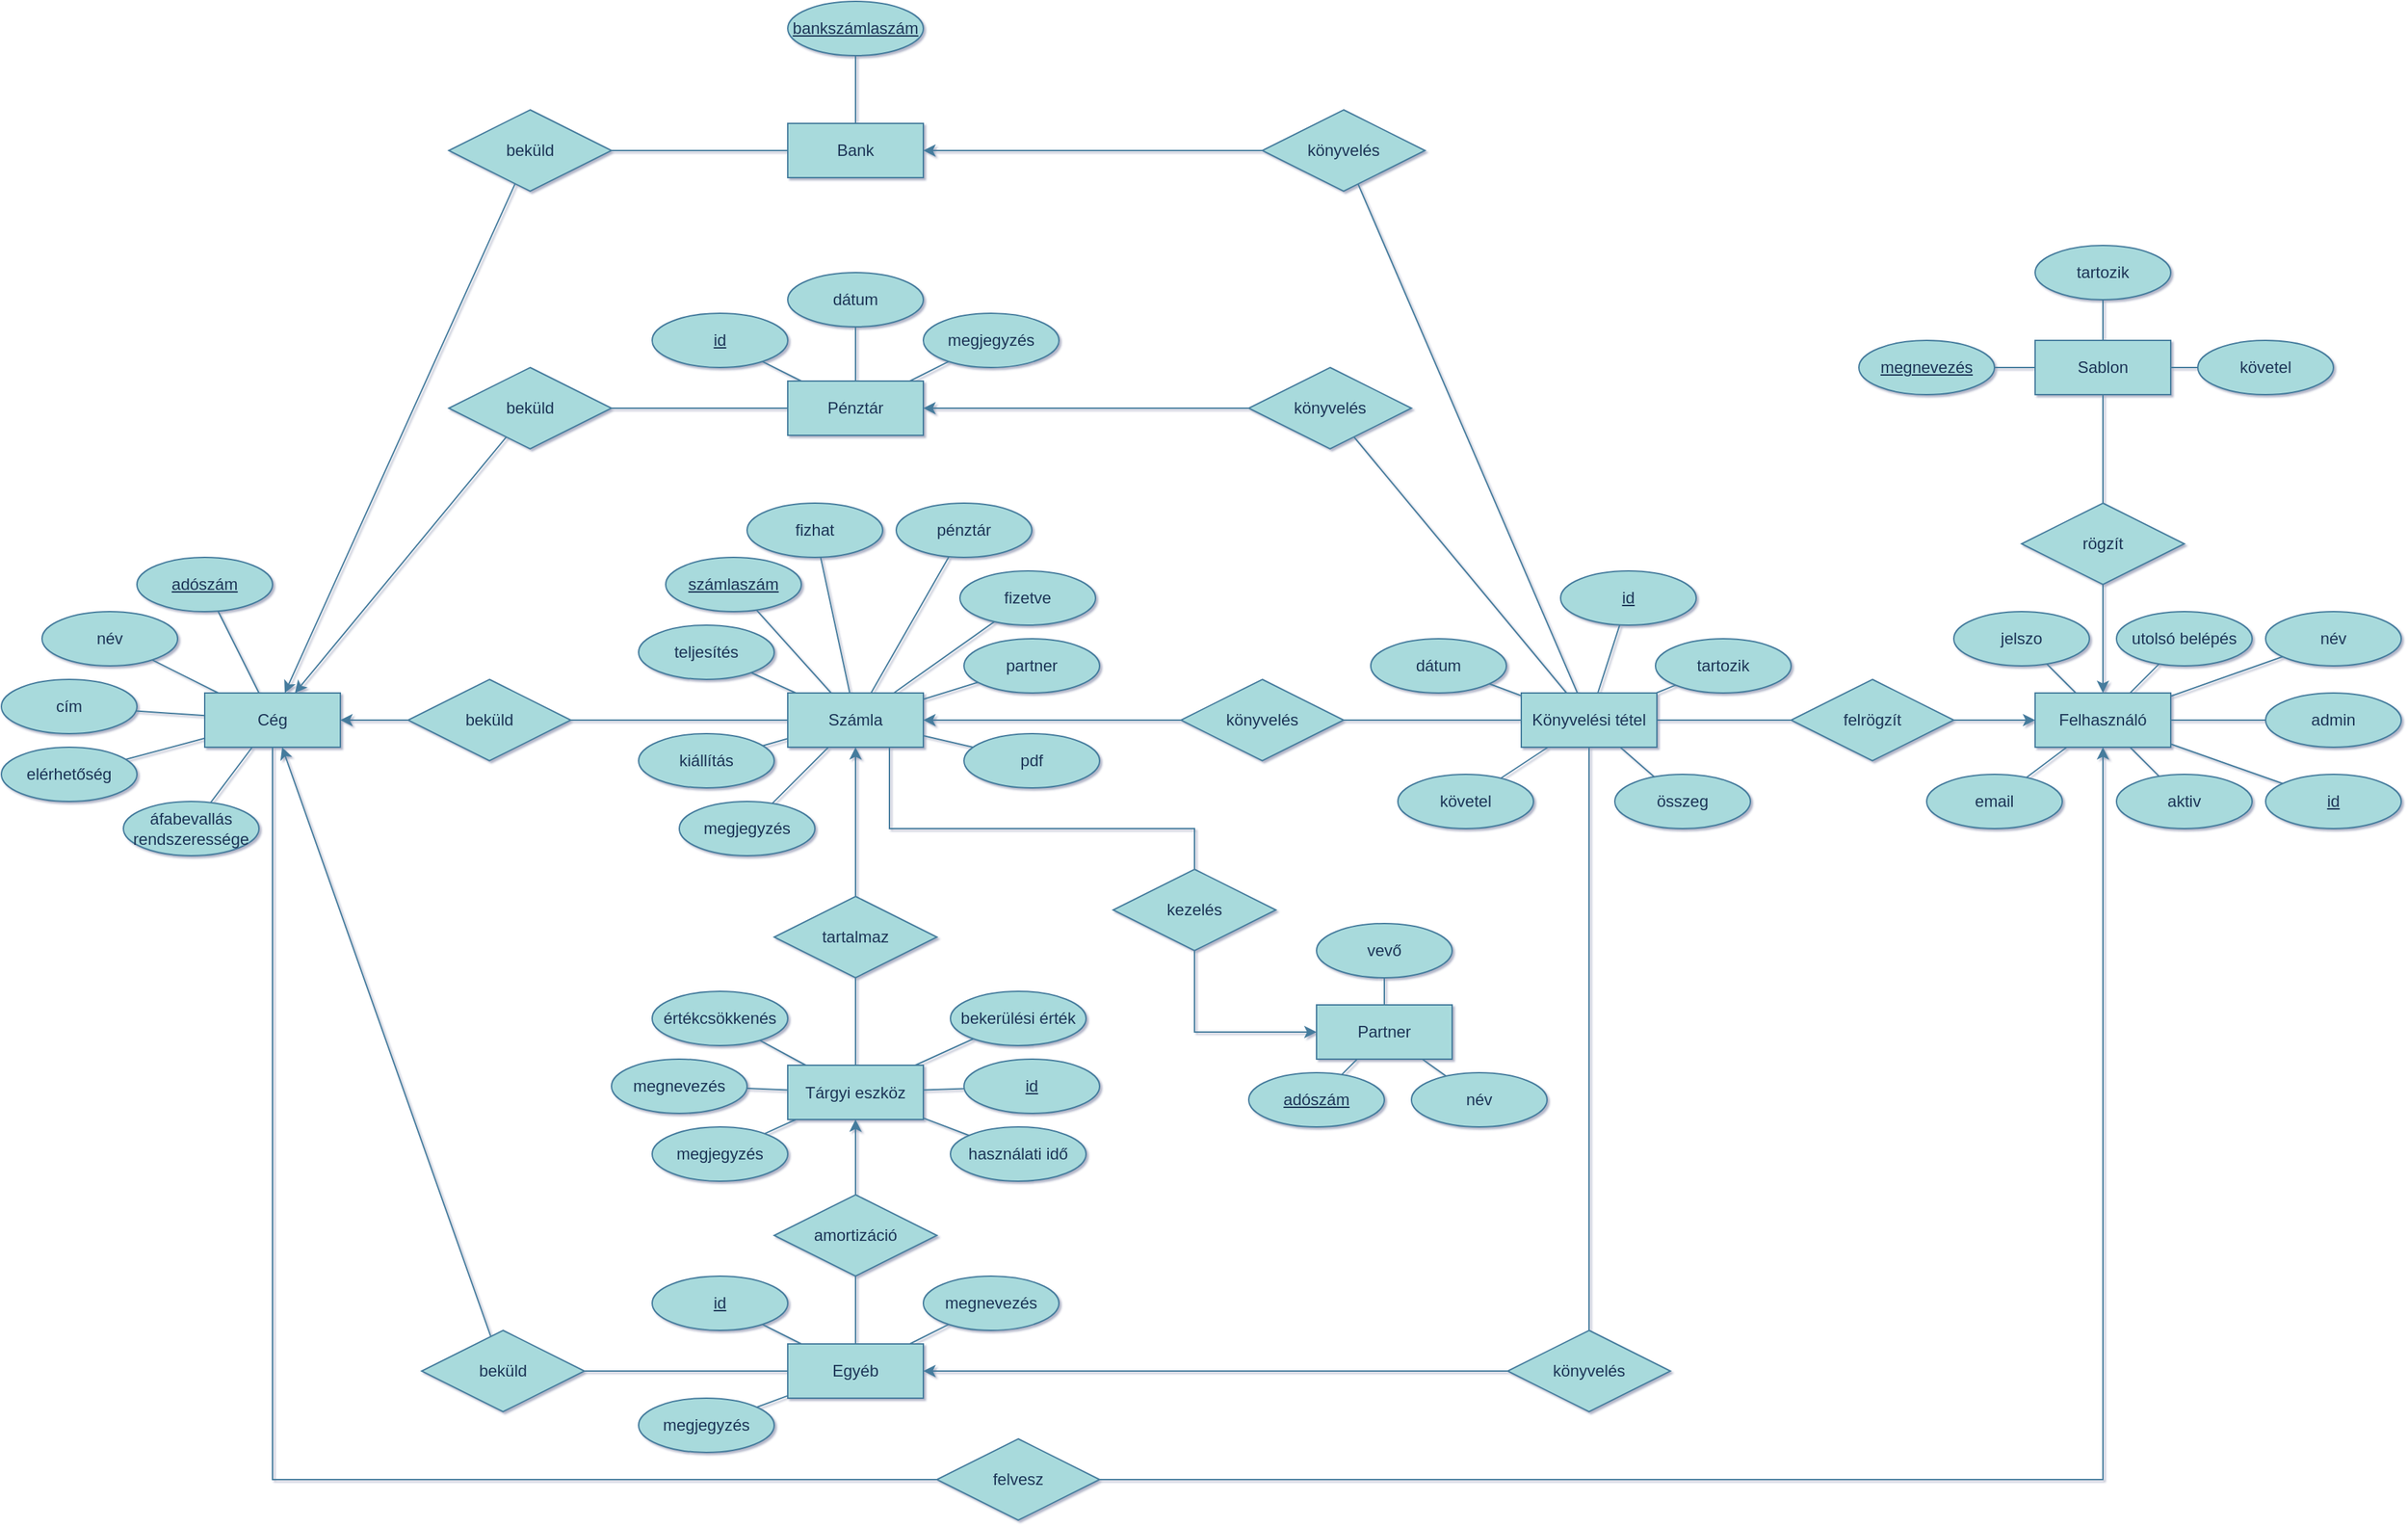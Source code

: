 <mxfile version="24.0.4" type="device">
  <diagram name="Page-1" id="BCEHA4s0EKr__n_771EU">
    <mxGraphModel dx="2074" dy="2365" grid="1" gridSize="10" guides="1" tooltips="1" connect="1" arrows="1" fold="1" page="1" pageScale="1" pageWidth="827" pageHeight="1169" background="#FFFFFF" math="0" shadow="1">
      <root>
        <mxCell id="0" />
        <mxCell id="1" parent="0" />
        <mxCell id="mjD3Y01j9hY4PVruwVX6-30" value="Cég" style="whiteSpace=wrap;html=1;align=center;labelBackgroundColor=none;fillColor=#A8DADC;strokeColor=#457B9D;fontColor=#1D3557;" parent="1" vertex="1">
          <mxGeometry x="170" y="270" width="100" height="40" as="geometry" />
        </mxCell>
        <mxCell id="mjD3Y01j9hY4PVruwVX6-31" value="beküld" style="shape=rhombus;perimeter=rhombusPerimeter;whiteSpace=wrap;html=1;align=center;labelBackgroundColor=none;fillColor=#A8DADC;strokeColor=#457B9D;fontColor=#1D3557;" parent="1" vertex="1">
          <mxGeometry x="320" y="260" width="120" height="60" as="geometry" />
        </mxCell>
        <mxCell id="mjD3Y01j9hY4PVruwVX6-32" value="" style="endArrow=none;html=1;rounded=0;startArrow=classic;startFill=1;labelBackgroundColor=none;strokeColor=#457B9D;fontColor=default;" parent="1" source="mjD3Y01j9hY4PVruwVX6-30" target="mjD3Y01j9hY4PVruwVX6-31" edge="1">
          <mxGeometry relative="1" as="geometry">
            <mxPoint x="630" y="170" as="sourcePoint" />
            <mxPoint x="790" y="170" as="targetPoint" />
          </mxGeometry>
        </mxCell>
        <mxCell id="mjD3Y01j9hY4PVruwVX6-34" value="" style="endArrow=none;html=1;rounded=0;labelBackgroundColor=none;strokeColor=#457B9D;fontColor=default;" parent="1" source="mjD3Y01j9hY4PVruwVX6-31" target="mjD3Y01j9hY4PVruwVX6-35" edge="1">
          <mxGeometry relative="1" as="geometry">
            <mxPoint x="630" y="170" as="sourcePoint" />
            <mxPoint x="600" y="220" as="targetPoint" />
          </mxGeometry>
        </mxCell>
        <mxCell id="mjD3Y01j9hY4PVruwVX6-35" value="Számla" style="whiteSpace=wrap;html=1;align=center;labelBackgroundColor=none;fillColor=#A8DADC;strokeColor=#457B9D;fontColor=#1D3557;" parent="1" vertex="1">
          <mxGeometry x="600" y="270" width="100" height="40" as="geometry" />
        </mxCell>
        <mxCell id="mjD3Y01j9hY4PVruwVX6-36" value="Bank" style="whiteSpace=wrap;html=1;align=center;labelBackgroundColor=none;fillColor=#A8DADC;strokeColor=#457B9D;fontColor=#1D3557;" parent="1" vertex="1">
          <mxGeometry x="600" y="-150" width="100" height="40" as="geometry" />
        </mxCell>
        <mxCell id="mjD3Y01j9hY4PVruwVX6-37" value="Pénztár" style="whiteSpace=wrap;html=1;align=center;labelBackgroundColor=none;fillColor=#A8DADC;strokeColor=#457B9D;fontColor=#1D3557;" parent="1" vertex="1">
          <mxGeometry x="600" y="40" width="100" height="40" as="geometry" />
        </mxCell>
        <mxCell id="mjD3Y01j9hY4PVruwVX6-38" value="Egyéb" style="whiteSpace=wrap;html=1;align=center;labelBackgroundColor=none;fillColor=#A8DADC;strokeColor=#457B9D;fontColor=#1D3557;" parent="1" vertex="1">
          <mxGeometry x="600" y="750" width="100" height="40" as="geometry" />
        </mxCell>
        <mxCell id="mjD3Y01j9hY4PVruwVX6-51" value="beküld" style="shape=rhombus;perimeter=rhombusPerimeter;whiteSpace=wrap;html=1;align=center;labelBackgroundColor=none;fillColor=#A8DADC;strokeColor=#457B9D;fontColor=#1D3557;" parent="1" vertex="1">
          <mxGeometry x="350" y="-160" width="120" height="60" as="geometry" />
        </mxCell>
        <mxCell id="mjD3Y01j9hY4PVruwVX6-52" value="" style="endArrow=none;html=1;rounded=0;startArrow=classic;startFill=1;labelBackgroundColor=none;strokeColor=#457B9D;fontColor=default;" parent="1" source="mjD3Y01j9hY4PVruwVX6-30" target="mjD3Y01j9hY4PVruwVX6-51" edge="1">
          <mxGeometry relative="1" as="geometry">
            <mxPoint x="590" y="610" as="sourcePoint" />
            <mxPoint x="750" y="610" as="targetPoint" />
          </mxGeometry>
        </mxCell>
        <mxCell id="mjD3Y01j9hY4PVruwVX6-53" value="" style="endArrow=none;html=1;rounded=0;labelBackgroundColor=none;strokeColor=#457B9D;fontColor=default;" parent="1" source="mjD3Y01j9hY4PVruwVX6-51" target="mjD3Y01j9hY4PVruwVX6-36" edge="1">
          <mxGeometry relative="1" as="geometry">
            <mxPoint x="590" y="610" as="sourcePoint" />
            <mxPoint x="750" y="610" as="targetPoint" />
          </mxGeometry>
        </mxCell>
        <mxCell id="mjD3Y01j9hY4PVruwVX6-54" value="beküld" style="shape=rhombus;perimeter=rhombusPerimeter;whiteSpace=wrap;html=1;align=center;labelBackgroundColor=none;fillColor=#A8DADC;strokeColor=#457B9D;fontColor=#1D3557;" parent="1" vertex="1">
          <mxGeometry x="350" y="30" width="120" height="60" as="geometry" />
        </mxCell>
        <mxCell id="mjD3Y01j9hY4PVruwVX6-55" value="" style="endArrow=none;html=1;rounded=0;startArrow=classic;startFill=1;labelBackgroundColor=none;strokeColor=#457B9D;fontColor=default;" parent="1" source="mjD3Y01j9hY4PVruwVX6-30" target="mjD3Y01j9hY4PVruwVX6-54" edge="1">
          <mxGeometry relative="1" as="geometry">
            <mxPoint x="590" y="610" as="sourcePoint" />
            <mxPoint x="750" y="610" as="targetPoint" />
          </mxGeometry>
        </mxCell>
        <mxCell id="mjD3Y01j9hY4PVruwVX6-56" value="" style="endArrow=none;html=1;rounded=0;labelBackgroundColor=none;strokeColor=#457B9D;fontColor=default;" parent="1" source="mjD3Y01j9hY4PVruwVX6-54" target="mjD3Y01j9hY4PVruwVX6-37" edge="1">
          <mxGeometry relative="1" as="geometry">
            <mxPoint x="590" y="610" as="sourcePoint" />
            <mxPoint x="750" y="610" as="targetPoint" />
          </mxGeometry>
        </mxCell>
        <mxCell id="mjD3Y01j9hY4PVruwVX6-57" value="beküld" style="shape=rhombus;perimeter=rhombusPerimeter;whiteSpace=wrap;html=1;align=center;labelBackgroundColor=none;fillColor=#A8DADC;strokeColor=#457B9D;fontColor=#1D3557;" parent="1" vertex="1">
          <mxGeometry x="330" y="740" width="120" height="60" as="geometry" />
        </mxCell>
        <mxCell id="mjD3Y01j9hY4PVruwVX6-58" value="" style="endArrow=none;html=1;rounded=0;startArrow=classic;startFill=1;labelBackgroundColor=none;strokeColor=#457B9D;fontColor=default;" parent="1" source="mjD3Y01j9hY4PVruwVX6-30" target="mjD3Y01j9hY4PVruwVX6-57" edge="1">
          <mxGeometry relative="1" as="geometry">
            <mxPoint x="590" y="410" as="sourcePoint" />
            <mxPoint x="750" y="410" as="targetPoint" />
          </mxGeometry>
        </mxCell>
        <mxCell id="mjD3Y01j9hY4PVruwVX6-59" value="" style="endArrow=none;html=1;rounded=0;labelBackgroundColor=none;strokeColor=#457B9D;fontColor=default;" parent="1" source="mjD3Y01j9hY4PVruwVX6-57" target="mjD3Y01j9hY4PVruwVX6-38" edge="1">
          <mxGeometry relative="1" as="geometry">
            <mxPoint x="590" y="410" as="sourcePoint" />
            <mxPoint x="750" y="410" as="targetPoint" />
          </mxGeometry>
        </mxCell>
        <mxCell id="mjD3Y01j9hY4PVruwVX6-70" value="Felhasználó" style="whiteSpace=wrap;html=1;align=center;labelBackgroundColor=none;fillColor=#A8DADC;strokeColor=#457B9D;fontColor=#1D3557;" parent="1" vertex="1">
          <mxGeometry x="1520" y="270" width="100" height="40" as="geometry" />
        </mxCell>
        <mxCell id="mjD3Y01j9hY4PVruwVX6-71" value="felvesz" style="shape=rhombus;perimeter=rhombusPerimeter;whiteSpace=wrap;html=1;align=center;labelBackgroundColor=none;fillColor=#A8DADC;strokeColor=#457B9D;fontColor=#1D3557;" parent="1" vertex="1">
          <mxGeometry x="710" y="820" width="120" height="60" as="geometry" />
        </mxCell>
        <mxCell id="mjD3Y01j9hY4PVruwVX6-72" value="" style="endArrow=classic;html=1;rounded=0;endFill=1;labelBackgroundColor=none;strokeColor=#457B9D;fontColor=default;" parent="1" source="mjD3Y01j9hY4PVruwVX6-71" target="mjD3Y01j9hY4PVruwVX6-70" edge="1">
          <mxGeometry relative="1" as="geometry">
            <mxPoint x="590" y="410" as="sourcePoint" />
            <mxPoint x="750" y="410" as="targetPoint" />
            <Array as="points">
              <mxPoint x="1570" y="850" />
            </Array>
          </mxGeometry>
        </mxCell>
        <mxCell id="mjD3Y01j9hY4PVruwVX6-73" value="" style="endArrow=none;html=1;rounded=0;labelBackgroundColor=none;strokeColor=#457B9D;fontColor=default;" parent="1" source="mjD3Y01j9hY4PVruwVX6-30" target="mjD3Y01j9hY4PVruwVX6-71" edge="1">
          <mxGeometry relative="1" as="geometry">
            <mxPoint x="590" y="410" as="sourcePoint" />
            <mxPoint x="750" y="410" as="targetPoint" />
            <Array as="points">
              <mxPoint x="220" y="850" />
            </Array>
          </mxGeometry>
        </mxCell>
        <mxCell id="mjD3Y01j9hY4PVruwVX6-74" value="felrögzít" style="shape=rhombus;perimeter=rhombusPerimeter;whiteSpace=wrap;html=1;align=center;labelBackgroundColor=none;fillColor=#A8DADC;strokeColor=#457B9D;fontColor=#1D3557;" parent="1" vertex="1">
          <mxGeometry x="1340" y="260" width="120" height="60" as="geometry" />
        </mxCell>
        <mxCell id="mjD3Y01j9hY4PVruwVX6-75" value="Könyvelési tétel" style="whiteSpace=wrap;html=1;align=center;labelBackgroundColor=none;fillColor=#A8DADC;strokeColor=#457B9D;fontColor=#1D3557;" parent="1" vertex="1">
          <mxGeometry x="1141" y="270" width="100" height="40" as="geometry" />
        </mxCell>
        <mxCell id="mjD3Y01j9hY4PVruwVX6-76" value="" style="endArrow=classic;html=1;rounded=0;endFill=1;labelBackgroundColor=none;strokeColor=#457B9D;fontColor=default;" parent="1" source="mjD3Y01j9hY4PVruwVX6-74" target="mjD3Y01j9hY4PVruwVX6-70" edge="1">
          <mxGeometry relative="1" as="geometry">
            <mxPoint x="590" y="410" as="sourcePoint" />
            <mxPoint x="750" y="410" as="targetPoint" />
          </mxGeometry>
        </mxCell>
        <mxCell id="mjD3Y01j9hY4PVruwVX6-77" value="" style="endArrow=none;html=1;rounded=0;labelBackgroundColor=none;strokeColor=#457B9D;fontColor=default;" parent="1" source="mjD3Y01j9hY4PVruwVX6-75" target="mjD3Y01j9hY4PVruwVX6-74" edge="1">
          <mxGeometry relative="1" as="geometry">
            <mxPoint x="590" y="410" as="sourcePoint" />
            <mxPoint x="750" y="410" as="targetPoint" />
          </mxGeometry>
        </mxCell>
        <mxCell id="mjD3Y01j9hY4PVruwVX6-78" value="könyvelés" style="shape=rhombus;perimeter=rhombusPerimeter;whiteSpace=wrap;html=1;align=center;labelBackgroundColor=none;fillColor=#A8DADC;strokeColor=#457B9D;fontColor=#1D3557;" parent="1" vertex="1">
          <mxGeometry x="1131" y="740" width="120" height="60" as="geometry" />
        </mxCell>
        <mxCell id="mjD3Y01j9hY4PVruwVX6-79" value="könyvelés" style="shape=rhombus;perimeter=rhombusPerimeter;whiteSpace=wrap;html=1;align=center;labelBackgroundColor=none;fillColor=#A8DADC;strokeColor=#457B9D;fontColor=#1D3557;" parent="1" vertex="1">
          <mxGeometry x="890" y="260" width="120" height="60" as="geometry" />
        </mxCell>
        <mxCell id="mjD3Y01j9hY4PVruwVX6-80" value="könyvelés" style="shape=rhombus;perimeter=rhombusPerimeter;whiteSpace=wrap;html=1;align=center;labelBackgroundColor=none;fillColor=#A8DADC;strokeColor=#457B9D;fontColor=#1D3557;" parent="1" vertex="1">
          <mxGeometry x="950" y="-160" width="120" height="60" as="geometry" />
        </mxCell>
        <mxCell id="mjD3Y01j9hY4PVruwVX6-81" value="könyvelés" style="shape=rhombus;perimeter=rhombusPerimeter;whiteSpace=wrap;html=1;align=center;labelBackgroundColor=none;fillColor=#A8DADC;strokeColor=#457B9D;fontColor=#1D3557;" parent="1" vertex="1">
          <mxGeometry x="940" y="30" width="120" height="60" as="geometry" />
        </mxCell>
        <mxCell id="mjD3Y01j9hY4PVruwVX6-82" value="" style="endArrow=none;html=1;rounded=0;labelBackgroundColor=none;strokeColor=#457B9D;fontColor=default;" parent="1" source="mjD3Y01j9hY4PVruwVX6-81" target="mjD3Y01j9hY4PVruwVX6-75" edge="1">
          <mxGeometry relative="1" as="geometry">
            <mxPoint x="590" y="410" as="sourcePoint" />
            <mxPoint x="750" y="410" as="targetPoint" />
          </mxGeometry>
        </mxCell>
        <mxCell id="mjD3Y01j9hY4PVruwVX6-83" value="" style="endArrow=none;html=1;rounded=0;endFill=0;labelBackgroundColor=none;strokeColor=#457B9D;fontColor=default;" parent="1" source="mjD3Y01j9hY4PVruwVX6-80" target="mjD3Y01j9hY4PVruwVX6-75" edge="1">
          <mxGeometry relative="1" as="geometry">
            <mxPoint x="590" y="410" as="sourcePoint" />
            <mxPoint x="750" y="410" as="targetPoint" />
          </mxGeometry>
        </mxCell>
        <mxCell id="mjD3Y01j9hY4PVruwVX6-84" value="" style="endArrow=none;html=1;rounded=0;labelBackgroundColor=none;strokeColor=#457B9D;fontColor=default;" parent="1" source="mjD3Y01j9hY4PVruwVX6-79" target="mjD3Y01j9hY4PVruwVX6-75" edge="1">
          <mxGeometry relative="1" as="geometry">
            <mxPoint x="590" y="410" as="sourcePoint" />
            <mxPoint x="750" y="410" as="targetPoint" />
          </mxGeometry>
        </mxCell>
        <mxCell id="mjD3Y01j9hY4PVruwVX6-85" value="" style="endArrow=none;html=1;rounded=0;labelBackgroundColor=none;strokeColor=#457B9D;fontColor=default;" parent="1" source="mjD3Y01j9hY4PVruwVX6-78" target="mjD3Y01j9hY4PVruwVX6-75" edge="1">
          <mxGeometry relative="1" as="geometry">
            <mxPoint x="590" y="410" as="sourcePoint" />
            <mxPoint x="750" y="410" as="targetPoint" />
          </mxGeometry>
        </mxCell>
        <mxCell id="mjD3Y01j9hY4PVruwVX6-86" value="" style="endArrow=none;html=1;rounded=0;startArrow=classic;startFill=1;labelBackgroundColor=none;strokeColor=#457B9D;fontColor=default;" parent="1" source="mjD3Y01j9hY4PVruwVX6-37" target="mjD3Y01j9hY4PVruwVX6-81" edge="1">
          <mxGeometry relative="1" as="geometry">
            <mxPoint x="590" y="410" as="sourcePoint" />
            <mxPoint x="750" y="410" as="targetPoint" />
          </mxGeometry>
        </mxCell>
        <mxCell id="mjD3Y01j9hY4PVruwVX6-87" value="" style="endArrow=none;html=1;rounded=0;startArrow=classic;startFill=1;labelBackgroundColor=none;strokeColor=#457B9D;fontColor=default;" parent="1" source="mjD3Y01j9hY4PVruwVX6-36" target="mjD3Y01j9hY4PVruwVX6-80" edge="1">
          <mxGeometry relative="1" as="geometry">
            <mxPoint x="590" y="410" as="sourcePoint" />
            <mxPoint x="750" y="410" as="targetPoint" />
          </mxGeometry>
        </mxCell>
        <mxCell id="mjD3Y01j9hY4PVruwVX6-88" value="" style="endArrow=none;html=1;rounded=0;startArrow=classic;startFill=1;labelBackgroundColor=none;strokeColor=#457B9D;fontColor=default;" parent="1" source="mjD3Y01j9hY4PVruwVX6-35" target="mjD3Y01j9hY4PVruwVX6-79" edge="1">
          <mxGeometry relative="1" as="geometry">
            <mxPoint x="590" y="410" as="sourcePoint" />
            <mxPoint x="750" y="410" as="targetPoint" />
          </mxGeometry>
        </mxCell>
        <mxCell id="mjD3Y01j9hY4PVruwVX6-89" value="" style="endArrow=none;html=1;rounded=0;startArrow=classic;startFill=1;labelBackgroundColor=none;strokeColor=#457B9D;fontColor=default;" parent="1" source="mjD3Y01j9hY4PVruwVX6-38" target="mjD3Y01j9hY4PVruwVX6-78" edge="1">
          <mxGeometry relative="1" as="geometry">
            <mxPoint x="590" y="410" as="sourcePoint" />
            <mxPoint x="750" y="410" as="targetPoint" />
          </mxGeometry>
        </mxCell>
        <mxCell id="mjD3Y01j9hY4PVruwVX6-90" value="id" style="ellipse;whiteSpace=wrap;html=1;align=center;fontStyle=4;labelBackgroundColor=none;fillColor=#A8DADC;strokeColor=#457B9D;fontColor=#1D3557;" parent="1" vertex="1">
          <mxGeometry x="1170" y="180" width="100" height="40" as="geometry" />
        </mxCell>
        <mxCell id="mjD3Y01j9hY4PVruwVX6-91" value="tartozik" style="ellipse;whiteSpace=wrap;html=1;align=center;labelBackgroundColor=none;fillColor=#A8DADC;strokeColor=#457B9D;fontColor=#1D3557;" parent="1" vertex="1">
          <mxGeometry x="1240" y="230" width="100" height="40" as="geometry" />
        </mxCell>
        <mxCell id="mjD3Y01j9hY4PVruwVX6-92" value="követel" style="ellipse;whiteSpace=wrap;html=1;align=center;labelBackgroundColor=none;fillColor=#A8DADC;strokeColor=#457B9D;fontColor=#1D3557;" parent="1" vertex="1">
          <mxGeometry x="1050" y="330" width="100" height="40" as="geometry" />
        </mxCell>
        <mxCell id="mjD3Y01j9hY4PVruwVX6-93" value="összeg" style="ellipse;whiteSpace=wrap;html=1;align=center;labelBackgroundColor=none;fillColor=#A8DADC;strokeColor=#457B9D;fontColor=#1D3557;" parent="1" vertex="1">
          <mxGeometry x="1210" y="330" width="100" height="40" as="geometry" />
        </mxCell>
        <mxCell id="mjD3Y01j9hY4PVruwVX6-94" value="" style="endArrow=none;html=1;rounded=0;labelBackgroundColor=none;strokeColor=#457B9D;fontColor=default;" parent="1" source="mjD3Y01j9hY4PVruwVX6-90" target="mjD3Y01j9hY4PVruwVX6-75" edge="1">
          <mxGeometry relative="1" as="geometry">
            <mxPoint x="590" y="410" as="sourcePoint" />
            <mxPoint x="750" y="410" as="targetPoint" />
          </mxGeometry>
        </mxCell>
        <mxCell id="mjD3Y01j9hY4PVruwVX6-95" value="" style="endArrow=none;html=1;rounded=0;labelBackgroundColor=none;strokeColor=#457B9D;fontColor=default;" parent="1" source="mjD3Y01j9hY4PVruwVX6-91" target="mjD3Y01j9hY4PVruwVX6-75" edge="1">
          <mxGeometry relative="1" as="geometry">
            <mxPoint x="590" y="410" as="sourcePoint" />
            <mxPoint x="750" y="410" as="targetPoint" />
          </mxGeometry>
        </mxCell>
        <mxCell id="mjD3Y01j9hY4PVruwVX6-96" value="" style="endArrow=none;html=1;rounded=0;labelBackgroundColor=none;strokeColor=#457B9D;fontColor=default;" parent="1" source="mjD3Y01j9hY4PVruwVX6-92" target="mjD3Y01j9hY4PVruwVX6-75" edge="1">
          <mxGeometry relative="1" as="geometry">
            <mxPoint x="590" y="410" as="sourcePoint" />
            <mxPoint x="750" y="410" as="targetPoint" />
          </mxGeometry>
        </mxCell>
        <mxCell id="mjD3Y01j9hY4PVruwVX6-97" value="" style="endArrow=none;html=1;rounded=0;labelBackgroundColor=none;strokeColor=#457B9D;fontColor=default;" parent="1" source="mjD3Y01j9hY4PVruwVX6-93" target="mjD3Y01j9hY4PVruwVX6-75" edge="1">
          <mxGeometry relative="1" as="geometry">
            <mxPoint x="590" y="410" as="sourcePoint" />
            <mxPoint x="750" y="410" as="targetPoint" />
          </mxGeometry>
        </mxCell>
        <mxCell id="mjD3Y01j9hY4PVruwVX6-100" value="id" style="ellipse;whiteSpace=wrap;html=1;align=center;fontStyle=4;labelBackgroundColor=none;fillColor=#A8DADC;strokeColor=#457B9D;fontColor=#1D3557;" parent="1" vertex="1">
          <mxGeometry x="500" y="-10" width="100" height="40" as="geometry" />
        </mxCell>
        <mxCell id="mjD3Y01j9hY4PVruwVX6-103" value="partner" style="ellipse;whiteSpace=wrap;html=1;align=center;labelBackgroundColor=none;fillColor=#A8DADC;strokeColor=#457B9D;fontColor=#1D3557;" parent="1" vertex="1">
          <mxGeometry x="730" y="230" width="100" height="40" as="geometry" />
        </mxCell>
        <mxCell id="mjD3Y01j9hY4PVruwVX6-106" value="dátum" style="ellipse;whiteSpace=wrap;html=1;align=center;labelBackgroundColor=none;fillColor=#A8DADC;strokeColor=#457B9D;fontColor=#1D3557;" parent="1" vertex="1">
          <mxGeometry x="600" y="-40" width="100" height="40" as="geometry" />
        </mxCell>
        <mxCell id="mjD3Y01j9hY4PVruwVX6-121" value="pénztár" style="ellipse;whiteSpace=wrap;html=1;align=center;labelBackgroundColor=none;fillColor=#A8DADC;strokeColor=#457B9D;fontColor=#1D3557;" parent="1" vertex="1">
          <mxGeometry x="680" y="130" width="100" height="40" as="geometry" />
        </mxCell>
        <mxCell id="mjD3Y01j9hY4PVruwVX6-122" value="" style="endArrow=none;html=1;rounded=0;labelBackgroundColor=none;strokeColor=#457B9D;fontColor=default;" parent="1" source="mjD3Y01j9hY4PVruwVX6-35" target="mjD3Y01j9hY4PVruwVX6-121" edge="1">
          <mxGeometry relative="1" as="geometry">
            <mxPoint x="590" y="310" as="sourcePoint" />
            <mxPoint x="750" y="310" as="targetPoint" />
          </mxGeometry>
        </mxCell>
        <mxCell id="mjD3Y01j9hY4PVruwVX6-123" value="Tárgyi eszköz" style="whiteSpace=wrap;html=1;align=center;labelBackgroundColor=none;fillColor=#A8DADC;strokeColor=#457B9D;fontColor=#1D3557;" parent="1" vertex="1">
          <mxGeometry x="600" y="544.5" width="100" height="40" as="geometry" />
        </mxCell>
        <mxCell id="mjD3Y01j9hY4PVruwVX6-124" value="amortizáció" style="shape=rhombus;perimeter=rhombusPerimeter;whiteSpace=wrap;html=1;align=center;labelBackgroundColor=none;fillColor=#A8DADC;strokeColor=#457B9D;fontColor=#1D3557;" parent="1" vertex="1">
          <mxGeometry x="590" y="640" width="120" height="60" as="geometry" />
        </mxCell>
        <mxCell id="mjD3Y01j9hY4PVruwVX6-125" value="" style="endArrow=classic;html=1;rounded=0;startArrow=none;startFill=0;endFill=1;labelBackgroundColor=none;strokeColor=#457B9D;fontColor=default;" parent="1" source="mjD3Y01j9hY4PVruwVX6-124" target="mjD3Y01j9hY4PVruwVX6-123" edge="1">
          <mxGeometry relative="1" as="geometry">
            <mxPoint x="590" y="310" as="sourcePoint" />
            <mxPoint x="750" y="310" as="targetPoint" />
          </mxGeometry>
        </mxCell>
        <mxCell id="mjD3Y01j9hY4PVruwVX6-126" value="" style="endArrow=none;html=1;rounded=0;labelBackgroundColor=none;strokeColor=#457B9D;fontColor=default;" parent="1" source="mjD3Y01j9hY4PVruwVX6-124" target="mjD3Y01j9hY4PVruwVX6-38" edge="1">
          <mxGeometry relative="1" as="geometry">
            <mxPoint x="590" y="310" as="sourcePoint" />
            <mxPoint x="750" y="310" as="targetPoint" />
          </mxGeometry>
        </mxCell>
        <mxCell id="mjD3Y01j9hY4PVruwVX6-127" value="tartalmaz" style="shape=rhombus;perimeter=rhombusPerimeter;whiteSpace=wrap;html=1;align=center;labelBackgroundColor=none;fillColor=#A8DADC;strokeColor=#457B9D;fontColor=#1D3557;" parent="1" vertex="1">
          <mxGeometry x="590" y="420" width="120" height="60" as="geometry" />
        </mxCell>
        <mxCell id="mjD3Y01j9hY4PVruwVX6-128" value="" style="endArrow=none;html=1;rounded=0;startArrow=classic;startFill=1;labelBackgroundColor=none;strokeColor=#457B9D;fontColor=default;" parent="1" source="mjD3Y01j9hY4PVruwVX6-35" target="mjD3Y01j9hY4PVruwVX6-127" edge="1">
          <mxGeometry relative="1" as="geometry">
            <mxPoint x="590" y="310" as="sourcePoint" />
            <mxPoint x="750" y="310" as="targetPoint" />
          </mxGeometry>
        </mxCell>
        <mxCell id="mjD3Y01j9hY4PVruwVX6-129" value="" style="endArrow=none;html=1;rounded=0;labelBackgroundColor=none;strokeColor=#457B9D;fontColor=default;" parent="1" source="mjD3Y01j9hY4PVruwVX6-127" target="mjD3Y01j9hY4PVruwVX6-123" edge="1">
          <mxGeometry relative="1" as="geometry">
            <mxPoint x="590" y="310" as="sourcePoint" />
            <mxPoint x="750" y="310" as="targetPoint" />
          </mxGeometry>
        </mxCell>
        <mxCell id="mjD3Y01j9hY4PVruwVX6-130" value="" style="endArrow=none;html=1;rounded=0;labelBackgroundColor=none;strokeColor=#457B9D;fontColor=default;" parent="1" source="mjD3Y01j9hY4PVruwVX6-100" target="mjD3Y01j9hY4PVruwVX6-37" edge="1">
          <mxGeometry relative="1" as="geometry">
            <mxPoint x="590" y="410" as="sourcePoint" />
            <mxPoint x="750" y="410" as="targetPoint" />
          </mxGeometry>
        </mxCell>
        <mxCell id="mjD3Y01j9hY4PVruwVX6-131" value="" style="endArrow=none;html=1;rounded=0;labelBackgroundColor=none;strokeColor=#457B9D;fontColor=default;" parent="1" source="mjD3Y01j9hY4PVruwVX6-106" target="mjD3Y01j9hY4PVruwVX6-37" edge="1">
          <mxGeometry relative="1" as="geometry">
            <mxPoint x="590" y="410" as="sourcePoint" />
            <mxPoint x="750" y="410" as="targetPoint" />
          </mxGeometry>
        </mxCell>
        <mxCell id="mjD3Y01j9hY4PVruwVX6-133" value="" style="endArrow=none;html=1;rounded=0;labelBackgroundColor=none;strokeColor=#457B9D;fontColor=default;" parent="1" source="mjD3Y01j9hY4PVruwVX6-103" target="mjD3Y01j9hY4PVruwVX6-35" edge="1">
          <mxGeometry relative="1" as="geometry">
            <mxPoint x="590" y="410" as="sourcePoint" />
            <mxPoint x="750" y="410" as="targetPoint" />
          </mxGeometry>
        </mxCell>
        <mxCell id="mjD3Y01j9hY4PVruwVX6-134" value="megjegyzés" style="ellipse;whiteSpace=wrap;html=1;align=center;labelBackgroundColor=none;fillColor=#A8DADC;strokeColor=#457B9D;fontColor=#1D3557;" parent="1" vertex="1">
          <mxGeometry x="700" y="-10" width="100" height="40" as="geometry" />
        </mxCell>
        <mxCell id="mjD3Y01j9hY4PVruwVX6-135" value="" style="endArrow=none;html=1;rounded=0;labelBackgroundColor=none;strokeColor=#457B9D;fontColor=default;" parent="1" source="mjD3Y01j9hY4PVruwVX6-134" target="mjD3Y01j9hY4PVruwVX6-37" edge="1">
          <mxGeometry relative="1" as="geometry">
            <mxPoint x="590" y="410" as="sourcePoint" />
            <mxPoint x="750" y="410" as="targetPoint" />
          </mxGeometry>
        </mxCell>
        <mxCell id="mjD3Y01j9hY4PVruwVX6-137" value="számlaszám" style="ellipse;whiteSpace=wrap;html=1;align=center;fontStyle=4;labelBackgroundColor=none;fillColor=#A8DADC;strokeColor=#457B9D;fontColor=#1D3557;" parent="1" vertex="1">
          <mxGeometry x="510" y="170" width="100" height="40" as="geometry" />
        </mxCell>
        <mxCell id="mjD3Y01j9hY4PVruwVX6-138" value="fizhat" style="ellipse;whiteSpace=wrap;html=1;align=center;labelBackgroundColor=none;fillColor=#A8DADC;strokeColor=#457B9D;fontColor=#1D3557;" parent="1" vertex="1">
          <mxGeometry x="570" y="130" width="100" height="40" as="geometry" />
        </mxCell>
        <mxCell id="mjD3Y01j9hY4PVruwVX6-139" value="teljesítés" style="ellipse;whiteSpace=wrap;html=1;align=center;labelBackgroundColor=none;fillColor=#A8DADC;strokeColor=#457B9D;fontColor=#1D3557;" parent="1" vertex="1">
          <mxGeometry x="490" y="220" width="100" height="40" as="geometry" />
        </mxCell>
        <mxCell id="mjD3Y01j9hY4PVruwVX6-140" value="kiállítás" style="ellipse;whiteSpace=wrap;html=1;align=center;labelBackgroundColor=none;fillColor=#A8DADC;strokeColor=#457B9D;fontColor=#1D3557;" parent="1" vertex="1">
          <mxGeometry x="490" y="300" width="100" height="40" as="geometry" />
        </mxCell>
        <mxCell id="mjD3Y01j9hY4PVruwVX6-142" value="" style="endArrow=none;html=1;rounded=0;labelBackgroundColor=none;strokeColor=#457B9D;fontColor=default;" parent="1" source="mjD3Y01j9hY4PVruwVX6-137" target="mjD3Y01j9hY4PVruwVX6-35" edge="1">
          <mxGeometry relative="1" as="geometry">
            <mxPoint x="590" y="410" as="sourcePoint" />
            <mxPoint x="750" y="410" as="targetPoint" />
          </mxGeometry>
        </mxCell>
        <mxCell id="mjD3Y01j9hY4PVruwVX6-143" value="" style="endArrow=none;html=1;rounded=0;labelBackgroundColor=none;strokeColor=#457B9D;fontColor=default;" parent="1" source="mjD3Y01j9hY4PVruwVX6-138" target="mjD3Y01j9hY4PVruwVX6-35" edge="1">
          <mxGeometry relative="1" as="geometry">
            <mxPoint x="590" y="410" as="sourcePoint" />
            <mxPoint x="750" y="410" as="targetPoint" />
          </mxGeometry>
        </mxCell>
        <mxCell id="mjD3Y01j9hY4PVruwVX6-144" value="" style="endArrow=none;html=1;rounded=0;labelBackgroundColor=none;strokeColor=#457B9D;fontColor=default;" parent="1" source="mjD3Y01j9hY4PVruwVX6-140" target="mjD3Y01j9hY4PVruwVX6-35" edge="1">
          <mxGeometry relative="1" as="geometry">
            <mxPoint x="590" y="410" as="sourcePoint" />
            <mxPoint x="750" y="410" as="targetPoint" />
          </mxGeometry>
        </mxCell>
        <mxCell id="mjD3Y01j9hY4PVruwVX6-145" value="" style="endArrow=none;html=1;rounded=0;labelBackgroundColor=none;strokeColor=#457B9D;fontColor=default;" parent="1" source="mjD3Y01j9hY4PVruwVX6-139" target="mjD3Y01j9hY4PVruwVX6-35" edge="1">
          <mxGeometry relative="1" as="geometry">
            <mxPoint x="590" y="410" as="sourcePoint" />
            <mxPoint x="750" y="410" as="targetPoint" />
          </mxGeometry>
        </mxCell>
        <mxCell id="mjD3Y01j9hY4PVruwVX6-146" value="értékcsökkenés" style="ellipse;whiteSpace=wrap;html=1;align=center;labelBackgroundColor=none;fillColor=#A8DADC;strokeColor=#457B9D;fontColor=#1D3557;" parent="1" vertex="1">
          <mxGeometry x="500" y="490" width="100" height="40" as="geometry" />
        </mxCell>
        <mxCell id="mjD3Y01j9hY4PVruwVX6-147" value="megnevezés" style="ellipse;whiteSpace=wrap;html=1;align=center;labelBackgroundColor=none;fillColor=#A8DADC;strokeColor=#457B9D;fontColor=#1D3557;" parent="1" vertex="1">
          <mxGeometry x="470" y="540" width="100" height="40" as="geometry" />
        </mxCell>
        <mxCell id="mjD3Y01j9hY4PVruwVX6-148" value="id" style="ellipse;whiteSpace=wrap;html=1;align=center;fontStyle=4;labelBackgroundColor=none;fillColor=#A8DADC;strokeColor=#457B9D;fontColor=#1D3557;" parent="1" vertex="1">
          <mxGeometry x="730" y="540" width="100" height="40" as="geometry" />
        </mxCell>
        <mxCell id="mjD3Y01j9hY4PVruwVX6-149" value="bekerülési érték" style="ellipse;whiteSpace=wrap;html=1;align=center;labelBackgroundColor=none;fillColor=#A8DADC;strokeColor=#457B9D;fontColor=#1D3557;" parent="1" vertex="1">
          <mxGeometry x="720" y="490" width="100" height="40" as="geometry" />
        </mxCell>
        <mxCell id="mjD3Y01j9hY4PVruwVX6-150" value="" style="endArrow=none;html=1;rounded=0;labelBackgroundColor=none;strokeColor=#457B9D;fontColor=default;" parent="1" source="mjD3Y01j9hY4PVruwVX6-123" target="mjD3Y01j9hY4PVruwVX6-149" edge="1">
          <mxGeometry relative="1" as="geometry">
            <mxPoint x="590" y="410" as="sourcePoint" />
            <mxPoint x="750" y="410" as="targetPoint" />
          </mxGeometry>
        </mxCell>
        <mxCell id="mjD3Y01j9hY4PVruwVX6-151" value="" style="endArrow=none;html=1;rounded=0;labelBackgroundColor=none;strokeColor=#457B9D;fontColor=default;" parent="1" source="mjD3Y01j9hY4PVruwVX6-123" target="mjD3Y01j9hY4PVruwVX6-148" edge="1">
          <mxGeometry relative="1" as="geometry">
            <mxPoint x="590" y="410" as="sourcePoint" />
            <mxPoint x="750" y="410" as="targetPoint" />
          </mxGeometry>
        </mxCell>
        <mxCell id="mjD3Y01j9hY4PVruwVX6-152" value="" style="endArrow=none;html=1;rounded=0;labelBackgroundColor=none;strokeColor=#457B9D;fontColor=default;" parent="1" source="mjD3Y01j9hY4PVruwVX6-146" target="mjD3Y01j9hY4PVruwVX6-123" edge="1">
          <mxGeometry relative="1" as="geometry">
            <mxPoint x="590" y="410" as="sourcePoint" />
            <mxPoint x="750" y="410" as="targetPoint" />
          </mxGeometry>
        </mxCell>
        <mxCell id="mjD3Y01j9hY4PVruwVX6-153" value="" style="endArrow=none;html=1;rounded=0;labelBackgroundColor=none;strokeColor=#457B9D;fontColor=default;" parent="1" source="mjD3Y01j9hY4PVruwVX6-147" target="mjD3Y01j9hY4PVruwVX6-123" edge="1">
          <mxGeometry relative="1" as="geometry">
            <mxPoint x="590" y="410" as="sourcePoint" />
            <mxPoint x="750" y="410" as="targetPoint" />
          </mxGeometry>
        </mxCell>
        <mxCell id="7QLDglFnDhIkrpn0hfgv-1" value="megnevezés" style="ellipse;whiteSpace=wrap;html=1;align=center;labelBackgroundColor=none;fillColor=#A8DADC;strokeColor=#457B9D;fontColor=#1D3557;" parent="1" vertex="1">
          <mxGeometry x="700" y="700" width="100" height="40" as="geometry" />
        </mxCell>
        <mxCell id="7QLDglFnDhIkrpn0hfgv-2" value="id" style="ellipse;whiteSpace=wrap;html=1;align=center;fontStyle=4;labelBackgroundColor=none;fillColor=#A8DADC;strokeColor=#457B9D;fontColor=#1D3557;" parent="1" vertex="1">
          <mxGeometry x="500" y="700" width="100" height="40" as="geometry" />
        </mxCell>
        <mxCell id="7QLDglFnDhIkrpn0hfgv-4" value="" style="endArrow=none;html=1;rounded=0;labelBackgroundColor=none;strokeColor=#457B9D;fontColor=default;" parent="1" source="mjD3Y01j9hY4PVruwVX6-38" target="7QLDglFnDhIkrpn0hfgv-2" edge="1">
          <mxGeometry relative="1" as="geometry">
            <mxPoint x="750" y="540" as="sourcePoint" />
            <mxPoint x="910" y="540" as="targetPoint" />
          </mxGeometry>
        </mxCell>
        <mxCell id="7QLDglFnDhIkrpn0hfgv-5" value="" style="endArrow=none;html=1;rounded=0;labelBackgroundColor=none;strokeColor=#457B9D;fontColor=default;" parent="1" source="mjD3Y01j9hY4PVruwVX6-38" target="7QLDglFnDhIkrpn0hfgv-1" edge="1">
          <mxGeometry relative="1" as="geometry">
            <mxPoint x="750" y="540" as="sourcePoint" />
            <mxPoint x="910" y="540" as="targetPoint" />
          </mxGeometry>
        </mxCell>
        <mxCell id="7QLDglFnDhIkrpn0hfgv-6" value="&lt;u&gt;bankszámlaszám&lt;/u&gt;" style="ellipse;whiteSpace=wrap;html=1;align=center;labelBackgroundColor=none;fillColor=#A8DADC;strokeColor=#457B9D;fontColor=#1D3557;" parent="1" vertex="1">
          <mxGeometry x="600" y="-240" width="100" height="40" as="geometry" />
        </mxCell>
        <mxCell id="7QLDglFnDhIkrpn0hfgv-7" value="dátum" style="ellipse;whiteSpace=wrap;html=1;align=center;labelBackgroundColor=none;fillColor=#A8DADC;strokeColor=#457B9D;fontColor=#1D3557;" parent="1" vertex="1">
          <mxGeometry x="1030" y="230" width="100" height="40" as="geometry" />
        </mxCell>
        <mxCell id="7QLDglFnDhIkrpn0hfgv-8" value="" style="endArrow=none;html=1;rounded=0;labelBackgroundColor=none;strokeColor=#457B9D;fontColor=default;" parent="1" source="7QLDglFnDhIkrpn0hfgv-7" target="mjD3Y01j9hY4PVruwVX6-75" edge="1">
          <mxGeometry relative="1" as="geometry">
            <mxPoint x="750" y="340" as="sourcePoint" />
            <mxPoint x="910" y="340" as="targetPoint" />
          </mxGeometry>
        </mxCell>
        <mxCell id="7QLDglFnDhIkrpn0hfgv-9" value="" style="endArrow=none;html=1;rounded=0;labelBackgroundColor=none;strokeColor=#457B9D;fontColor=default;" parent="1" source="7QLDglFnDhIkrpn0hfgv-6" target="mjD3Y01j9hY4PVruwVX6-36" edge="1">
          <mxGeometry relative="1" as="geometry">
            <mxPoint x="750" y="340" as="sourcePoint" />
            <mxPoint x="910" y="340" as="targetPoint" />
          </mxGeometry>
        </mxCell>
        <mxCell id="7QLDglFnDhIkrpn0hfgv-12" value="név" style="ellipse;whiteSpace=wrap;html=1;align=center;labelBackgroundColor=none;fillColor=#A8DADC;strokeColor=#457B9D;fontColor=#1D3557;" parent="1" vertex="1">
          <mxGeometry x="50" y="210" width="100" height="40" as="geometry" />
        </mxCell>
        <mxCell id="7QLDglFnDhIkrpn0hfgv-14" value="cím" style="ellipse;whiteSpace=wrap;html=1;align=center;labelBackgroundColor=none;fillColor=#A8DADC;strokeColor=#457B9D;fontColor=#1D3557;" parent="1" vertex="1">
          <mxGeometry x="20" y="260" width="100" height="40" as="geometry" />
        </mxCell>
        <mxCell id="7QLDglFnDhIkrpn0hfgv-15" value="elérhetőség" style="ellipse;whiteSpace=wrap;html=1;align=center;labelBackgroundColor=none;fillColor=#A8DADC;strokeColor=#457B9D;fontColor=#1D3557;" parent="1" vertex="1">
          <mxGeometry x="20" y="310" width="100" height="40" as="geometry" />
        </mxCell>
        <mxCell id="7QLDglFnDhIkrpn0hfgv-16" value="&lt;u&gt;adószám&lt;/u&gt;" style="ellipse;whiteSpace=wrap;html=1;align=center;labelBackgroundColor=none;fillColor=#A8DADC;strokeColor=#457B9D;fontColor=#1D3557;" parent="1" vertex="1">
          <mxGeometry x="120" y="170" width="100" height="40" as="geometry" />
        </mxCell>
        <mxCell id="7QLDglFnDhIkrpn0hfgv-18" value="" style="endArrow=none;html=1;rounded=0;labelBackgroundColor=none;strokeColor=#457B9D;fontColor=default;" parent="1" source="mjD3Y01j9hY4PVruwVX6-30" target="7QLDglFnDhIkrpn0hfgv-12" edge="1">
          <mxGeometry relative="1" as="geometry">
            <mxPoint x="58" y="200" as="sourcePoint" />
            <mxPoint x="92" y="280" as="targetPoint" />
          </mxGeometry>
        </mxCell>
        <mxCell id="7QLDglFnDhIkrpn0hfgv-20" value="" style="endArrow=none;html=1;rounded=0;labelBackgroundColor=none;strokeColor=#457B9D;fontColor=default;" parent="1" source="mjD3Y01j9hY4PVruwVX6-30" target="7QLDglFnDhIkrpn0hfgv-14" edge="1">
          <mxGeometry relative="1" as="geometry">
            <mxPoint x="78" y="220" as="sourcePoint" />
            <mxPoint x="112" y="300" as="targetPoint" />
          </mxGeometry>
        </mxCell>
        <mxCell id="7QLDglFnDhIkrpn0hfgv-21" value="" style="endArrow=none;html=1;rounded=0;labelBackgroundColor=none;strokeColor=#457B9D;fontColor=default;" parent="1" source="7QLDglFnDhIkrpn0hfgv-15" target="mjD3Y01j9hY4PVruwVX6-30" edge="1">
          <mxGeometry relative="1" as="geometry">
            <mxPoint x="88" y="230" as="sourcePoint" />
            <mxPoint x="122" y="310" as="targetPoint" />
          </mxGeometry>
        </mxCell>
        <mxCell id="7QLDglFnDhIkrpn0hfgv-22" value="" style="endArrow=none;html=1;rounded=0;labelBackgroundColor=none;strokeColor=#457B9D;fontColor=default;" parent="1" source="7QLDglFnDhIkrpn0hfgv-16" target="mjD3Y01j9hY4PVruwVX6-30" edge="1">
          <mxGeometry relative="1" as="geometry">
            <mxPoint x="98" y="240" as="sourcePoint" />
            <mxPoint x="132" y="320" as="targetPoint" />
          </mxGeometry>
        </mxCell>
        <mxCell id="7QLDglFnDhIkrpn0hfgv-23" value="név" style="ellipse;whiteSpace=wrap;html=1;align=center;labelBackgroundColor=none;fillColor=#A8DADC;strokeColor=#457B9D;fontColor=#1D3557;" parent="1" vertex="1">
          <mxGeometry x="1690" y="210" width="100" height="40" as="geometry" />
        </mxCell>
        <mxCell id="7QLDglFnDhIkrpn0hfgv-24" value="id" style="ellipse;whiteSpace=wrap;html=1;align=center;fontStyle=4;labelBackgroundColor=none;fillColor=#A8DADC;strokeColor=#457B9D;fontColor=#1D3557;" parent="1" vertex="1">
          <mxGeometry x="1690" y="330" width="100" height="40" as="geometry" />
        </mxCell>
        <mxCell id="7QLDglFnDhIkrpn0hfgv-25" value="" style="endArrow=none;html=1;rounded=0;labelBackgroundColor=none;strokeColor=#457B9D;fontColor=default;" parent="1" source="mjD3Y01j9hY4PVruwVX6-70" target="7QLDglFnDhIkrpn0hfgv-24" edge="1">
          <mxGeometry relative="1" as="geometry">
            <mxPoint x="750" y="340" as="sourcePoint" />
            <mxPoint x="910" y="340" as="targetPoint" />
          </mxGeometry>
        </mxCell>
        <mxCell id="7QLDglFnDhIkrpn0hfgv-26" value="" style="endArrow=none;html=1;rounded=0;labelBackgroundColor=none;strokeColor=#457B9D;fontColor=default;" parent="1" source="mjD3Y01j9hY4PVruwVX6-70" target="7QLDglFnDhIkrpn0hfgv-23" edge="1">
          <mxGeometry relative="1" as="geometry">
            <mxPoint x="750" y="340" as="sourcePoint" />
            <mxPoint x="910" y="340" as="targetPoint" />
          </mxGeometry>
        </mxCell>
        <mxCell id="7QLDglFnDhIkrpn0hfgv-27" value="pdf" style="ellipse;whiteSpace=wrap;html=1;align=center;labelBackgroundColor=none;fillColor=#A8DADC;strokeColor=#457B9D;fontColor=#1D3557;" parent="1" vertex="1">
          <mxGeometry x="730" y="300" width="100" height="40" as="geometry" />
        </mxCell>
        <mxCell id="7QLDglFnDhIkrpn0hfgv-28" value="" style="endArrow=none;html=1;rounded=0;labelBackgroundColor=none;strokeColor=#457B9D;fontColor=default;" parent="1" source="mjD3Y01j9hY4PVruwVX6-35" target="7QLDglFnDhIkrpn0hfgv-27" edge="1">
          <mxGeometry relative="1" as="geometry">
            <mxPoint x="750" y="340" as="sourcePoint" />
            <mxPoint x="910" y="340" as="targetPoint" />
          </mxGeometry>
        </mxCell>
        <mxCell id="7QLDglFnDhIkrpn0hfgv-29" value="megjegyzés" style="ellipse;whiteSpace=wrap;html=1;align=center;labelBackgroundColor=none;fillColor=#A8DADC;strokeColor=#457B9D;fontColor=#1D3557;" parent="1" vertex="1">
          <mxGeometry x="490" y="790" width="100" height="40" as="geometry" />
        </mxCell>
        <mxCell id="7QLDglFnDhIkrpn0hfgv-30" value="" style="endArrow=none;html=1;rounded=0;labelBackgroundColor=none;strokeColor=#457B9D;fontColor=default;" parent="1" source="7QLDglFnDhIkrpn0hfgv-29" target="mjD3Y01j9hY4PVruwVX6-38" edge="1">
          <mxGeometry relative="1" as="geometry">
            <mxPoint x="750" y="340" as="sourcePoint" />
            <mxPoint x="910" y="340" as="targetPoint" />
          </mxGeometry>
        </mxCell>
        <mxCell id="7QLDglFnDhIkrpn0hfgv-31" value="megjegyzés" style="ellipse;whiteSpace=wrap;html=1;align=center;labelBackgroundColor=none;fillColor=#A8DADC;strokeColor=#457B9D;fontColor=#1D3557;" parent="1" vertex="1">
          <mxGeometry x="520" y="350" width="100" height="40" as="geometry" />
        </mxCell>
        <mxCell id="7QLDglFnDhIkrpn0hfgv-32" value="" style="endArrow=none;html=1;rounded=0;labelBackgroundColor=none;strokeColor=#457B9D;fontColor=default;" parent="1" source="mjD3Y01j9hY4PVruwVX6-35" target="7QLDglFnDhIkrpn0hfgv-31" edge="1">
          <mxGeometry relative="1" as="geometry">
            <mxPoint x="750" y="340" as="sourcePoint" />
            <mxPoint x="910" y="340" as="targetPoint" />
          </mxGeometry>
        </mxCell>
        <mxCell id="7QLDglFnDhIkrpn0hfgv-33" value="áfabevallás rendszeressége" style="ellipse;whiteSpace=wrap;html=1;align=center;labelBackgroundColor=none;fillColor=#A8DADC;strokeColor=#457B9D;fontColor=#1D3557;" parent="1" vertex="1">
          <mxGeometry x="110" y="350" width="100" height="40" as="geometry" />
        </mxCell>
        <mxCell id="7QLDglFnDhIkrpn0hfgv-34" value="" style="endArrow=none;html=1;rounded=0;labelBackgroundColor=none;strokeColor=#457B9D;fontColor=default;" parent="1" source="mjD3Y01j9hY4PVruwVX6-30" target="7QLDglFnDhIkrpn0hfgv-33" edge="1">
          <mxGeometry relative="1" as="geometry">
            <mxPoint x="750" y="340" as="sourcePoint" />
            <mxPoint x="910" y="340" as="targetPoint" />
          </mxGeometry>
        </mxCell>
        <mxCell id="7QLDglFnDhIkrpn0hfgv-35" value="vevő" style="ellipse;whiteSpace=wrap;html=1;align=center;labelBackgroundColor=none;fillColor=#A8DADC;strokeColor=#457B9D;fontColor=#1D3557;" parent="1" vertex="1">
          <mxGeometry x="990" y="440" width="100" height="40" as="geometry" />
        </mxCell>
        <mxCell id="7QLDglFnDhIkrpn0hfgv-36" value="" style="endArrow=none;html=1;rounded=0;labelBackgroundColor=none;strokeColor=#457B9D;fontColor=default;" parent="1" source="7QLDglFnDhIkrpn0hfgv-35" target="x3zIFLJrJDpC_Qd5BIDx-3" edge="1">
          <mxGeometry relative="1" as="geometry">
            <mxPoint x="750" y="340" as="sourcePoint" />
            <mxPoint x="910" y="340" as="targetPoint" />
          </mxGeometry>
        </mxCell>
        <mxCell id="7QLDglFnDhIkrpn0hfgv-37" value="fizetve" style="ellipse;whiteSpace=wrap;html=1;align=center;labelBackgroundColor=none;fillColor=#A8DADC;strokeColor=#457B9D;fontColor=#1D3557;" parent="1" vertex="1">
          <mxGeometry x="727" y="180" width="100" height="40" as="geometry" />
        </mxCell>
        <mxCell id="7QLDglFnDhIkrpn0hfgv-38" value="" style="endArrow=none;html=1;rounded=0;labelBackgroundColor=none;strokeColor=#457B9D;fontColor=default;" parent="1" source="mjD3Y01j9hY4PVruwVX6-35" target="7QLDglFnDhIkrpn0hfgv-37" edge="1">
          <mxGeometry relative="1" as="geometry">
            <mxPoint x="750" y="340" as="sourcePoint" />
            <mxPoint x="910" y="340" as="targetPoint" />
          </mxGeometry>
        </mxCell>
        <mxCell id="7QLDglFnDhIkrpn0hfgv-39" value="Sablon" style="whiteSpace=wrap;html=1;align=center;labelBackgroundColor=none;fillColor=#A8DADC;strokeColor=#457B9D;fontColor=#1D3557;" parent="1" vertex="1">
          <mxGeometry x="1520" y="10" width="100" height="40" as="geometry" />
        </mxCell>
        <mxCell id="7QLDglFnDhIkrpn0hfgv-40" value="" style="endArrow=none;html=1;rounded=0;endFill=0;startArrow=classic;startFill=1;labelBackgroundColor=none;strokeColor=#457B9D;fontColor=default;" parent="1" source="mjD3Y01j9hY4PVruwVX6-70" target="7QLDglFnDhIkrpn0hfgv-41" edge="1">
          <mxGeometry relative="1" as="geometry">
            <mxPoint x="750" y="340" as="sourcePoint" />
            <mxPoint x="1050" y="430" as="targetPoint" />
          </mxGeometry>
        </mxCell>
        <mxCell id="7QLDglFnDhIkrpn0hfgv-41" value="rögzít" style="shape=rhombus;perimeter=rhombusPerimeter;whiteSpace=wrap;html=1;align=center;labelBackgroundColor=none;fillColor=#A8DADC;strokeColor=#457B9D;fontColor=#1D3557;" parent="1" vertex="1">
          <mxGeometry x="1510" y="130" width="120" height="60" as="geometry" />
        </mxCell>
        <mxCell id="7QLDglFnDhIkrpn0hfgv-43" value="megnevezés" style="ellipse;whiteSpace=wrap;html=1;align=center;fontStyle=4;labelBackgroundColor=none;fillColor=#A8DADC;strokeColor=#457B9D;fontColor=#1D3557;" parent="1" vertex="1">
          <mxGeometry x="1390" y="10" width="100" height="40" as="geometry" />
        </mxCell>
        <mxCell id="7QLDglFnDhIkrpn0hfgv-44" value="tartozik" style="ellipse;whiteSpace=wrap;html=1;align=center;labelBackgroundColor=none;fillColor=#A8DADC;strokeColor=#457B9D;fontColor=#1D3557;" parent="1" vertex="1">
          <mxGeometry x="1520" y="-60" width="100" height="40" as="geometry" />
        </mxCell>
        <mxCell id="7QLDglFnDhIkrpn0hfgv-45" value="követel" style="ellipse;whiteSpace=wrap;html=1;align=center;labelBackgroundColor=none;fillColor=#A8DADC;strokeColor=#457B9D;fontColor=#1D3557;" parent="1" vertex="1">
          <mxGeometry x="1640" y="10" width="100" height="40" as="geometry" />
        </mxCell>
        <mxCell id="7QLDglFnDhIkrpn0hfgv-46" value="" style="endArrow=none;html=1;rounded=0;labelBackgroundColor=none;strokeColor=#457B9D;fontColor=default;" parent="1" source="7QLDglFnDhIkrpn0hfgv-39" target="7QLDglFnDhIkrpn0hfgv-43" edge="1">
          <mxGeometry relative="1" as="geometry">
            <mxPoint x="750" y="340" as="sourcePoint" />
            <mxPoint x="910" y="340" as="targetPoint" />
          </mxGeometry>
        </mxCell>
        <mxCell id="7QLDglFnDhIkrpn0hfgv-47" value="" style="endArrow=none;html=1;rounded=0;labelBackgroundColor=none;strokeColor=#457B9D;fontColor=default;" parent="1" source="7QLDglFnDhIkrpn0hfgv-39" target="7QLDglFnDhIkrpn0hfgv-44" edge="1">
          <mxGeometry relative="1" as="geometry">
            <mxPoint x="750" y="340" as="sourcePoint" />
            <mxPoint x="910" y="340" as="targetPoint" />
          </mxGeometry>
        </mxCell>
        <mxCell id="7QLDglFnDhIkrpn0hfgv-48" value="" style="endArrow=none;html=1;rounded=0;labelBackgroundColor=none;strokeColor=#457B9D;fontColor=default;" parent="1" source="7QLDglFnDhIkrpn0hfgv-39" target="7QLDglFnDhIkrpn0hfgv-45" edge="1">
          <mxGeometry relative="1" as="geometry">
            <mxPoint x="750" y="340" as="sourcePoint" />
            <mxPoint x="910" y="340" as="targetPoint" />
          </mxGeometry>
        </mxCell>
        <mxCell id="7QLDglFnDhIkrpn0hfgv-50" value="" style="endArrow=none;html=1;rounded=0;labelBackgroundColor=none;strokeColor=#457B9D;fontColor=default;" parent="1" source="7QLDglFnDhIkrpn0hfgv-41" target="7QLDglFnDhIkrpn0hfgv-39" edge="1">
          <mxGeometry relative="1" as="geometry">
            <mxPoint x="750" y="340" as="sourcePoint" />
            <mxPoint x="910" y="340" as="targetPoint" />
          </mxGeometry>
        </mxCell>
        <mxCell id="b-Vwz_HjR9xACtc-qPtm-1" value="utolsó belépés" style="ellipse;whiteSpace=wrap;html=1;align=center;labelBackgroundColor=none;fillColor=#A8DADC;strokeColor=#457B9D;fontColor=#1D3557;" parent="1" vertex="1">
          <mxGeometry x="1580" y="210" width="100" height="40" as="geometry" />
        </mxCell>
        <mxCell id="b-Vwz_HjR9xACtc-qPtm-2" value="" style="endArrow=none;html=1;rounded=0;labelBackgroundColor=none;strokeColor=#457B9D;fontColor=default;" parent="1" source="mjD3Y01j9hY4PVruwVX6-70" target="b-Vwz_HjR9xACtc-qPtm-1" edge="1">
          <mxGeometry relative="1" as="geometry">
            <mxPoint x="1340" y="240" as="sourcePoint" />
            <mxPoint x="1500" y="240" as="targetPoint" />
          </mxGeometry>
        </mxCell>
        <mxCell id="b-Vwz_HjR9xACtc-qPtm-3" value="email" style="ellipse;whiteSpace=wrap;html=1;align=center;labelBackgroundColor=none;fillColor=#A8DADC;strokeColor=#457B9D;fontColor=#1D3557;" parent="1" vertex="1">
          <mxGeometry x="1440" y="330" width="100" height="40" as="geometry" />
        </mxCell>
        <mxCell id="b-Vwz_HjR9xACtc-qPtm-4" value="" style="endArrow=none;html=1;rounded=0;labelBackgroundColor=none;strokeColor=#457B9D;fontColor=default;" parent="1" source="mjD3Y01j9hY4PVruwVX6-70" target="b-Vwz_HjR9xACtc-qPtm-3" edge="1">
          <mxGeometry relative="1" as="geometry">
            <mxPoint x="1340" y="240" as="sourcePoint" />
            <mxPoint x="1500" y="240" as="targetPoint" />
          </mxGeometry>
        </mxCell>
        <mxCell id="6QzQZ0650zrWz6sjVIpj-1" value="jelszo" style="ellipse;whiteSpace=wrap;html=1;align=center;labelBackgroundColor=none;fillColor=#A8DADC;strokeColor=#457B9D;fontColor=#1D3557;" parent="1" vertex="1">
          <mxGeometry x="1460" y="210" width="100" height="40" as="geometry" />
        </mxCell>
        <mxCell id="6QzQZ0650zrWz6sjVIpj-2" value="" style="endArrow=none;html=1;rounded=0;labelBackgroundColor=none;strokeColor=#457B9D;fontColor=default;" parent="1" source="6QzQZ0650zrWz6sjVIpj-1" target="mjD3Y01j9hY4PVruwVX6-70" edge="1">
          <mxGeometry relative="1" as="geometry">
            <mxPoint x="1510" y="240" as="sourcePoint" />
            <mxPoint x="1670" y="240" as="targetPoint" />
          </mxGeometry>
        </mxCell>
        <mxCell id="UXXEwZxenGVs2FU2W2Kx-1" value="megjegyzés" style="ellipse;whiteSpace=wrap;html=1;align=center;labelBackgroundColor=none;fillColor=#A8DADC;strokeColor=#457B9D;fontColor=#1D3557;" parent="1" vertex="1">
          <mxGeometry x="500" y="590" width="100" height="40" as="geometry" />
        </mxCell>
        <mxCell id="UXXEwZxenGVs2FU2W2Kx-2" value="" style="endArrow=none;html=1;rounded=0;labelBackgroundColor=none;strokeColor=#457B9D;fontColor=default;" parent="1" source="UXXEwZxenGVs2FU2W2Kx-1" target="mjD3Y01j9hY4PVruwVX6-123" edge="1">
          <mxGeometry relative="1" as="geometry">
            <mxPoint x="140" y="340" as="sourcePoint" />
            <mxPoint x="300" y="340" as="targetPoint" />
          </mxGeometry>
        </mxCell>
        <mxCell id="x3zIFLJrJDpC_Qd5BIDx-3" value="Partner" style="whiteSpace=wrap;html=1;align=center;labelBackgroundColor=none;fillColor=#A8DADC;strokeColor=#457B9D;fontColor=#1D3557;" parent="1" vertex="1">
          <mxGeometry x="990" y="500" width="100" height="40" as="geometry" />
        </mxCell>
        <mxCell id="x3zIFLJrJDpC_Qd5BIDx-4" value="kezelés" style="shape=rhombus;perimeter=rhombusPerimeter;whiteSpace=wrap;html=1;align=center;labelBackgroundColor=none;fillColor=#A8DADC;strokeColor=#457B9D;fontColor=#1D3557;" parent="1" vertex="1">
          <mxGeometry x="840" y="400" width="120" height="60" as="geometry" />
        </mxCell>
        <mxCell id="x3zIFLJrJDpC_Qd5BIDx-5" value="" style="endArrow=none;html=1;rounded=0;entryX=0.75;entryY=1;entryDx=0;entryDy=0;labelBackgroundColor=none;strokeColor=#457B9D;fontColor=default;" parent="1" source="x3zIFLJrJDpC_Qd5BIDx-4" target="mjD3Y01j9hY4PVruwVX6-35" edge="1">
          <mxGeometry relative="1" as="geometry">
            <mxPoint x="230" y="340" as="sourcePoint" />
            <mxPoint x="490" y="420" as="targetPoint" />
            <Array as="points">
              <mxPoint x="900" y="370" />
              <mxPoint x="675" y="370" />
            </Array>
          </mxGeometry>
        </mxCell>
        <mxCell id="x3zIFLJrJDpC_Qd5BIDx-6" value="" style="endArrow=none;html=1;rounded=0;endFill=0;startArrow=classic;startFill=1;labelBackgroundColor=none;strokeColor=#457B9D;fontColor=default;" parent="1" source="x3zIFLJrJDpC_Qd5BIDx-3" target="x3zIFLJrJDpC_Qd5BIDx-4" edge="1">
          <mxGeometry relative="1" as="geometry">
            <mxPoint x="230" y="340" as="sourcePoint" />
            <mxPoint x="390" y="340" as="targetPoint" />
            <Array as="points">
              <mxPoint x="900" y="520" />
            </Array>
          </mxGeometry>
        </mxCell>
        <mxCell id="x3zIFLJrJDpC_Qd5BIDx-7" value="név" style="ellipse;whiteSpace=wrap;html=1;align=center;labelBackgroundColor=none;fillColor=#A8DADC;strokeColor=#457B9D;fontColor=#1D3557;" parent="1" vertex="1">
          <mxGeometry x="1060" y="550" width="100" height="40" as="geometry" />
        </mxCell>
        <mxCell id="x3zIFLJrJDpC_Qd5BIDx-10" value="" style="endArrow=none;html=1;rounded=0;labelBackgroundColor=none;strokeColor=#457B9D;fontColor=default;" parent="1" source="x3zIFLJrJDpC_Qd5BIDx-7" target="x3zIFLJrJDpC_Qd5BIDx-3" edge="1">
          <mxGeometry relative="1" as="geometry">
            <mxPoint x="230" y="340" as="sourcePoint" />
            <mxPoint x="390" y="340" as="targetPoint" />
          </mxGeometry>
        </mxCell>
        <mxCell id="Ywq7B35zZTVe71ltK6A4-1" value="használati idő" style="ellipse;whiteSpace=wrap;html=1;align=center;labelBackgroundColor=none;fillColor=#A8DADC;strokeColor=#457B9D;fontColor=#1D3557;" parent="1" vertex="1">
          <mxGeometry x="720" y="590" width="100" height="40" as="geometry" />
        </mxCell>
        <mxCell id="Ywq7B35zZTVe71ltK6A4-2" value="" style="endArrow=none;html=1;rounded=0;labelBackgroundColor=none;strokeColor=#457B9D;fontColor=default;" parent="1" source="mjD3Y01j9hY4PVruwVX6-123" target="Ywq7B35zZTVe71ltK6A4-1" edge="1">
          <mxGeometry relative="1" as="geometry">
            <mxPoint x="140" y="340" as="sourcePoint" />
            <mxPoint x="300" y="340" as="targetPoint" />
          </mxGeometry>
        </mxCell>
        <mxCell id="XnhQFjpLxDXqCbZ2Tfld-1" value="&lt;u&gt;adószám&lt;/u&gt;" style="ellipse;whiteSpace=wrap;html=1;align=center;labelBackgroundColor=none;fillColor=#A8DADC;strokeColor=#457B9D;fontColor=#1D3557;" parent="1" vertex="1">
          <mxGeometry x="940" y="550" width="100" height="40" as="geometry" />
        </mxCell>
        <mxCell id="XnhQFjpLxDXqCbZ2Tfld-2" value="" style="endArrow=none;html=1;rounded=0;labelBackgroundColor=none;strokeColor=#457B9D;fontColor=default;" parent="1" source="XnhQFjpLxDXqCbZ2Tfld-1" target="x3zIFLJrJDpC_Qd5BIDx-3" edge="1">
          <mxGeometry relative="1" as="geometry">
            <mxPoint x="720" y="140" as="sourcePoint" />
            <mxPoint x="880" y="140" as="targetPoint" />
          </mxGeometry>
        </mxCell>
        <mxCell id="W_5WNd7tpC3m8eN2Gq8F-1" value="admin" style="ellipse;whiteSpace=wrap;html=1;align=center;labelBackgroundColor=none;fillColor=#A8DADC;strokeColor=#457B9D;fontColor=#1D3557;" parent="1" vertex="1">
          <mxGeometry x="1690" y="270" width="100" height="40" as="geometry" />
        </mxCell>
        <mxCell id="W_5WNd7tpC3m8eN2Gq8F-3" value="" style="endArrow=none;html=1;rounded=0;labelBackgroundColor=none;strokeColor=#457B9D;fontColor=default;" parent="1" source="mjD3Y01j9hY4PVruwVX6-70" target="W_5WNd7tpC3m8eN2Gq8F-1" edge="1">
          <mxGeometry relative="1" as="geometry">
            <mxPoint x="730" y="340" as="sourcePoint" />
            <mxPoint x="890" y="340" as="targetPoint" />
          </mxGeometry>
        </mxCell>
        <mxCell id="KpBh4yvznqYOSSj_AzVP-1" value="aktiv" style="ellipse;whiteSpace=wrap;html=1;align=center;labelBackgroundColor=none;fillColor=#A8DADC;strokeColor=#457B9D;fontColor=#1D3557;" vertex="1" parent="1">
          <mxGeometry x="1580" y="330" width="100" height="40" as="geometry" />
        </mxCell>
        <mxCell id="KpBh4yvznqYOSSj_AzVP-2" value="" style="endArrow=none;html=1;rounded=0;labelBackgroundColor=none;strokeColor=#457B9D;fontColor=default;" edge="1" parent="1" source="mjD3Y01j9hY4PVruwVX6-70" target="KpBh4yvznqYOSSj_AzVP-1">
          <mxGeometry relative="1" as="geometry">
            <mxPoint x="1553" y="320" as="sourcePoint" />
            <mxPoint x="1524" y="342" as="targetPoint" />
          </mxGeometry>
        </mxCell>
      </root>
    </mxGraphModel>
  </diagram>
</mxfile>
